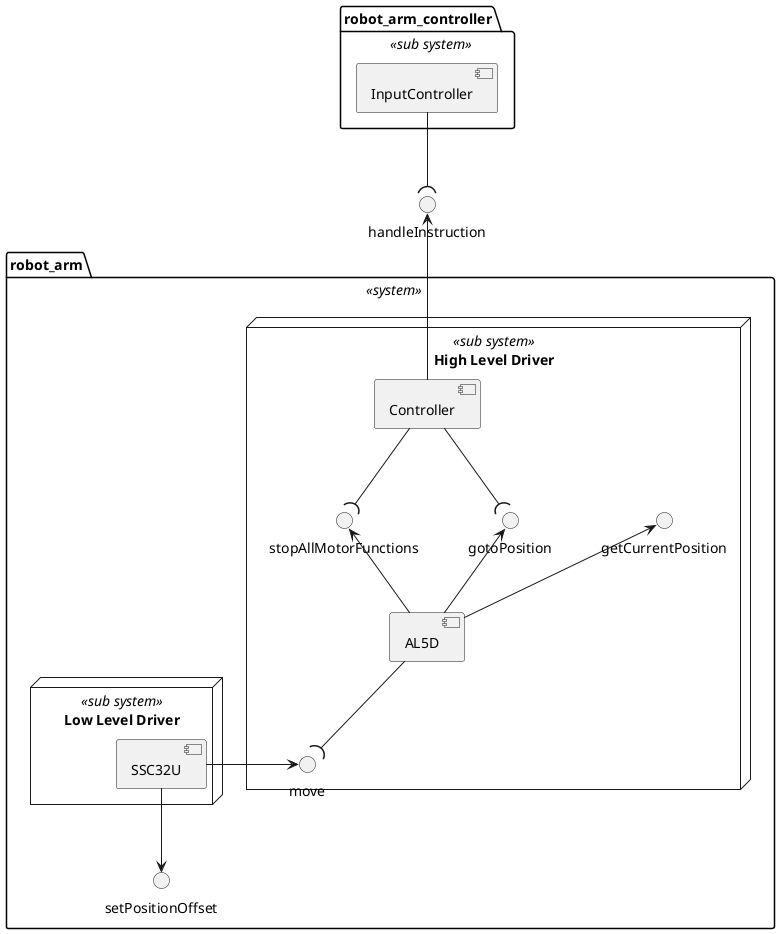 @startuml Compnent diagram


package "robot_arm" <<system>>  {
    node "High Level Driver" <<sub system>> {
        [Controller] 

        [AL5D] -UP-> gotoPosition
        [AL5D] -UP-> getCurrentPosition
        [AL5D] -UP-> stopAllMotorFunctions

        [AL5D] --( move

        [Controller] --( gotoPosition
        [Controller] --( stopAllMotorFunctions
    }
    node "Low Level Driver" <<sub system>> {    
        [SSC32U]
    }
    [SSC32U] -> move 
    [SSC32U] --> setPositionOffset 
}

[Controller] -UP-> handleInstruction 

package "robot_arm_controller" <<sub system>>  {

[InputController] --( handleInstruction

@enduml